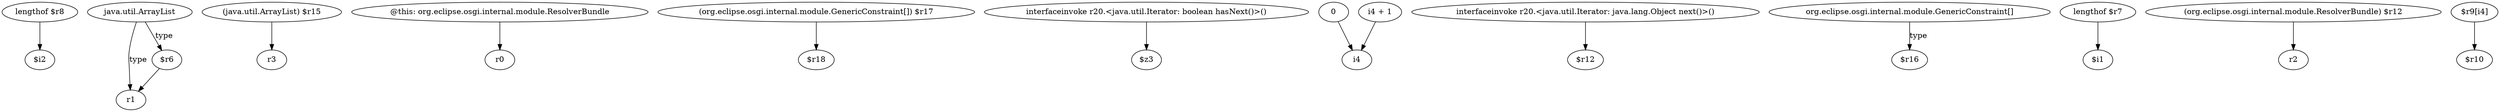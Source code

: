 digraph g {
0[label="lengthof $r8"]
1[label="$i2"]
0->1[label=""]
2[label="java.util.ArrayList"]
3[label="r1"]
2->3[label="type"]
4[label="(java.util.ArrayList) $r15"]
5[label="r3"]
4->5[label=""]
6[label="$r6"]
6->3[label=""]
7[label="@this: org.eclipse.osgi.internal.module.ResolverBundle"]
8[label="r0"]
7->8[label=""]
9[label="(org.eclipse.osgi.internal.module.GenericConstraint[]) $r17"]
10[label="$r18"]
9->10[label=""]
11[label="interfaceinvoke r20.<java.util.Iterator: boolean hasNext()>()"]
12[label="$z3"]
11->12[label=""]
13[label="0"]
14[label="i4"]
13->14[label=""]
15[label="interfaceinvoke r20.<java.util.Iterator: java.lang.Object next()>()"]
16[label="$r12"]
15->16[label=""]
17[label="org.eclipse.osgi.internal.module.GenericConstraint[]"]
18[label="$r16"]
17->18[label="type"]
19[label="lengthof $r7"]
20[label="$i1"]
19->20[label=""]
21[label="(org.eclipse.osgi.internal.module.ResolverBundle) $r12"]
22[label="r2"]
21->22[label=""]
23[label="$r9[i4]"]
24[label="$r10"]
23->24[label=""]
2->6[label="type"]
25[label="i4 + 1"]
25->14[label=""]
}